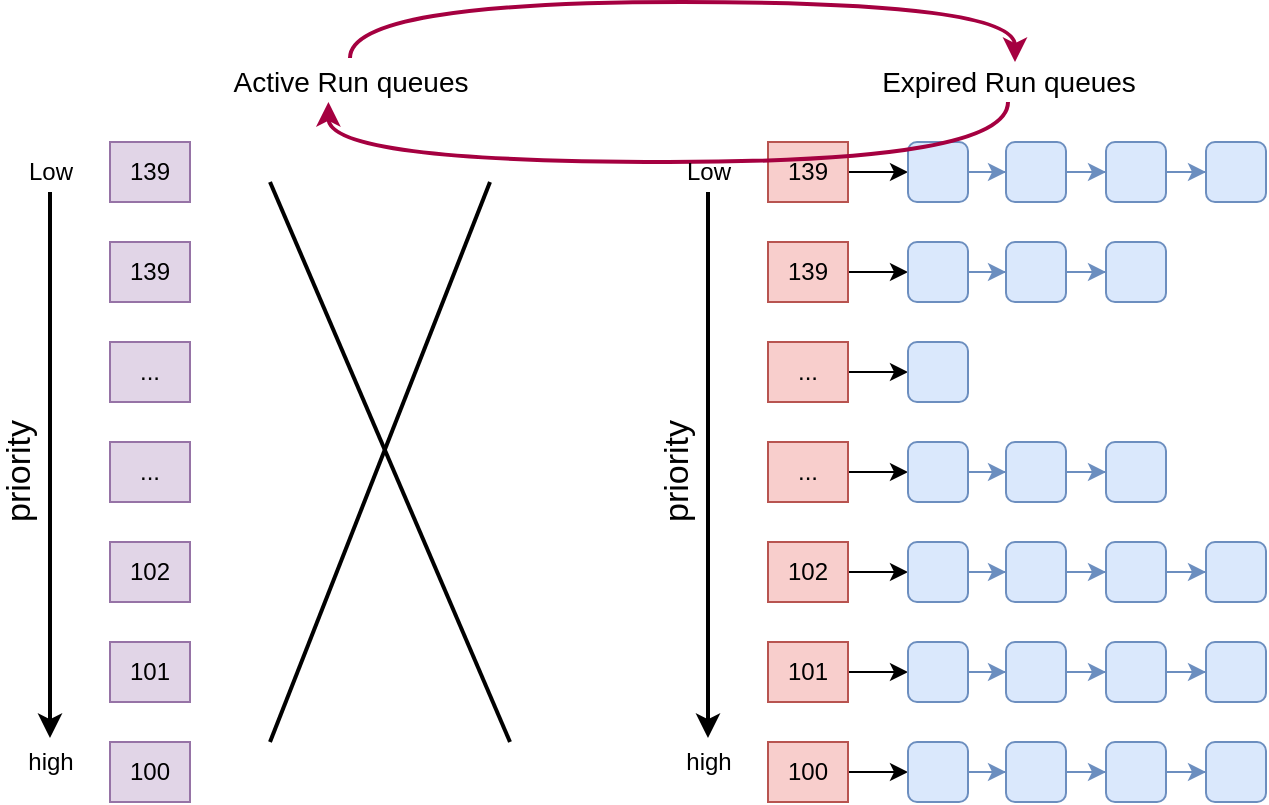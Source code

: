 <mxfile version="13.5.5" type="github">
  <diagram id="36sdOlhScXmFpO4X05Oe" name="Page-1">
    <mxGraphModel dx="746" dy="971" grid="1" gridSize="10" guides="1" tooltips="1" connect="1" arrows="1" fold="1" page="1" pageScale="1" pageWidth="827" pageHeight="1169" math="0" shadow="0">
      <root>
        <mxCell id="0" />
        <mxCell id="1" parent="0" />
        <mxCell id="JyXXB15nYnJvHHF5IV0J-1" value="139" style="rounded=0;whiteSpace=wrap;html=1;fillColor=#e1d5e7;strokeColor=#9673a6;" vertex="1" parent="1">
          <mxGeometry x="230" y="200" width="40" height="30" as="geometry" />
        </mxCell>
        <mxCell id="JyXXB15nYnJvHHF5IV0J-13" value="139" style="rounded=0;whiteSpace=wrap;html=1;fillColor=#e1d5e7;strokeColor=#9673a6;" vertex="1" parent="1">
          <mxGeometry x="230" y="250" width="40" height="30" as="geometry" />
        </mxCell>
        <mxCell id="JyXXB15nYnJvHHF5IV0J-22" value="..." style="rounded=0;whiteSpace=wrap;html=1;fillColor=#e1d5e7;strokeColor=#9673a6;" vertex="1" parent="1">
          <mxGeometry x="230" y="300" width="40" height="30" as="geometry" />
        </mxCell>
        <mxCell id="JyXXB15nYnJvHHF5IV0J-31" value="..." style="rounded=0;whiteSpace=wrap;html=1;fillColor=#e1d5e7;strokeColor=#9673a6;" vertex="1" parent="1">
          <mxGeometry x="230" y="350" width="40" height="30" as="geometry" />
        </mxCell>
        <mxCell id="JyXXB15nYnJvHHF5IV0J-40" value="102" style="rounded=0;whiteSpace=wrap;html=1;fillColor=#e1d5e7;strokeColor=#9673a6;" vertex="1" parent="1">
          <mxGeometry x="230" y="400" width="40" height="30" as="geometry" />
        </mxCell>
        <mxCell id="JyXXB15nYnJvHHF5IV0J-49" value="101" style="rounded=0;whiteSpace=wrap;html=1;fillColor=#e1d5e7;strokeColor=#9673a6;" vertex="1" parent="1">
          <mxGeometry x="230" y="450" width="40" height="30" as="geometry" />
        </mxCell>
        <mxCell id="JyXXB15nYnJvHHF5IV0J-58" value="100" style="rounded=0;whiteSpace=wrap;html=1;fillColor=#e1d5e7;strokeColor=#9673a6;" vertex="1" parent="1">
          <mxGeometry x="230" y="500" width="40" height="30" as="geometry" />
        </mxCell>
        <mxCell id="JyXXB15nYnJvHHF5IV0J-135" style="edgeStyle=orthogonalEdgeStyle;curved=1;rounded=0;orthogonalLoop=1;jettySize=auto;html=1;entryX=0.525;entryY=0;entryDx=0;entryDy=0;entryPerimeter=0;strokeWidth=2;exitX=0.5;exitY=-0.1;exitDx=0;exitDy=0;exitPerimeter=0;fillColor=#d80073;strokeColor=#A50040;" edge="1" parent="1" source="JyXXB15nYnJvHHF5IV0J-66" target="JyXXB15nYnJvHHF5IV0J-124">
          <mxGeometry relative="1" as="geometry">
            <Array as="points">
              <mxPoint x="350" y="130" />
              <mxPoint x="682" y="130" />
            </Array>
          </mxGeometry>
        </mxCell>
        <mxCell id="JyXXB15nYnJvHHF5IV0J-66" value="&lt;font style=&quot;font-size: 14px&quot;&gt;Active Run queues&lt;/font&gt;" style="text;html=1;align=center;verticalAlign=middle;resizable=0;points=[];autosize=1;" vertex="1" parent="1">
          <mxGeometry x="285" y="160" width="130" height="20" as="geometry" />
        </mxCell>
        <mxCell id="JyXXB15nYnJvHHF5IV0J-69" style="edgeStyle=orthogonalEdgeStyle;rounded=0;orthogonalLoop=1;jettySize=auto;html=1;entryX=0.5;entryY=-0.1;entryDx=0;entryDy=0;entryPerimeter=0;strokeWidth=2;" edge="1" parent="1" source="JyXXB15nYnJvHHF5IV0J-67" target="JyXXB15nYnJvHHF5IV0J-68">
          <mxGeometry relative="1" as="geometry" />
        </mxCell>
        <mxCell id="JyXXB15nYnJvHHF5IV0J-67" value="Low" style="text;html=1;align=center;verticalAlign=middle;resizable=0;points=[];autosize=1;" vertex="1" parent="1">
          <mxGeometry x="180" y="205" width="40" height="20" as="geometry" />
        </mxCell>
        <mxCell id="JyXXB15nYnJvHHF5IV0J-68" value="high" style="text;html=1;align=center;verticalAlign=middle;resizable=0;points=[];autosize=1;" vertex="1" parent="1">
          <mxGeometry x="180" y="500" width="40" height="20" as="geometry" />
        </mxCell>
        <mxCell id="JyXXB15nYnJvHHF5IV0J-70" value="&lt;font style=&quot;font-size: 17px&quot;&gt;priority&lt;/font&gt;" style="text;html=1;align=center;verticalAlign=middle;resizable=0;points=[];autosize=1;rotation=270;" vertex="1" parent="1">
          <mxGeometry x="150" y="355" width="70" height="20" as="geometry" />
        </mxCell>
        <mxCell id="JyXXB15nYnJvHHF5IV0J-71" style="edgeStyle=orthogonalEdgeStyle;rounded=0;orthogonalLoop=1;jettySize=auto;html=1;entryX=0;entryY=0.5;entryDx=0;entryDy=0;" edge="1" parent="1" source="JyXXB15nYnJvHHF5IV0J-72" target="JyXXB15nYnJvHHF5IV0J-74">
          <mxGeometry relative="1" as="geometry" />
        </mxCell>
        <mxCell id="JyXXB15nYnJvHHF5IV0J-72" value="139" style="rounded=0;whiteSpace=wrap;html=1;fillColor=#f8cecc;strokeColor=#b85450;" vertex="1" parent="1">
          <mxGeometry x="559" y="200" width="40" height="30" as="geometry" />
        </mxCell>
        <mxCell id="JyXXB15nYnJvHHF5IV0J-73" value="" style="edgeStyle=orthogonalEdgeStyle;rounded=0;orthogonalLoop=1;jettySize=auto;html=1;fillColor=#dae8fc;strokeColor=#6c8ebf;" edge="1" parent="1" source="JyXXB15nYnJvHHF5IV0J-74" target="JyXXB15nYnJvHHF5IV0J-76">
          <mxGeometry relative="1" as="geometry" />
        </mxCell>
        <mxCell id="JyXXB15nYnJvHHF5IV0J-74" value="" style="rounded=1;whiteSpace=wrap;html=1;fillColor=#dae8fc;strokeColor=#6c8ebf;" vertex="1" parent="1">
          <mxGeometry x="629" y="200" width="30" height="30" as="geometry" />
        </mxCell>
        <mxCell id="JyXXB15nYnJvHHF5IV0J-75" value="" style="edgeStyle=orthogonalEdgeStyle;rounded=0;orthogonalLoop=1;jettySize=auto;html=1;fillColor=#dae8fc;strokeColor=#6c8ebf;" edge="1" parent="1" source="JyXXB15nYnJvHHF5IV0J-76" target="JyXXB15nYnJvHHF5IV0J-78">
          <mxGeometry relative="1" as="geometry" />
        </mxCell>
        <mxCell id="JyXXB15nYnJvHHF5IV0J-76" value="" style="rounded=1;whiteSpace=wrap;html=1;fillColor=#dae8fc;strokeColor=#6c8ebf;" vertex="1" parent="1">
          <mxGeometry x="678" y="200" width="30" height="30" as="geometry" />
        </mxCell>
        <mxCell id="JyXXB15nYnJvHHF5IV0J-77" value="" style="edgeStyle=orthogonalEdgeStyle;rounded=0;orthogonalLoop=1;jettySize=auto;html=1;fillColor=#dae8fc;strokeColor=#6c8ebf;" edge="1" parent="1" source="JyXXB15nYnJvHHF5IV0J-78" target="JyXXB15nYnJvHHF5IV0J-79">
          <mxGeometry relative="1" as="geometry" />
        </mxCell>
        <mxCell id="JyXXB15nYnJvHHF5IV0J-78" value="" style="rounded=1;whiteSpace=wrap;html=1;fillColor=#dae8fc;strokeColor=#6c8ebf;" vertex="1" parent="1">
          <mxGeometry x="728" y="200" width="30" height="30" as="geometry" />
        </mxCell>
        <mxCell id="JyXXB15nYnJvHHF5IV0J-79" value="" style="rounded=1;whiteSpace=wrap;html=1;fillColor=#dae8fc;strokeColor=#6c8ebf;" vertex="1" parent="1">
          <mxGeometry x="778" y="200" width="30" height="30" as="geometry" />
        </mxCell>
        <mxCell id="JyXXB15nYnJvHHF5IV0J-80" style="edgeStyle=orthogonalEdgeStyle;rounded=0;orthogonalLoop=1;jettySize=auto;html=1;entryX=0;entryY=0.5;entryDx=0;entryDy=0;" edge="1" parent="1" source="JyXXB15nYnJvHHF5IV0J-81" target="JyXXB15nYnJvHHF5IV0J-83">
          <mxGeometry relative="1" as="geometry" />
        </mxCell>
        <mxCell id="JyXXB15nYnJvHHF5IV0J-81" value="139" style="rounded=0;whiteSpace=wrap;html=1;fillColor=#f8cecc;strokeColor=#b85450;" vertex="1" parent="1">
          <mxGeometry x="559" y="250" width="40" height="30" as="geometry" />
        </mxCell>
        <mxCell id="JyXXB15nYnJvHHF5IV0J-82" value="" style="edgeStyle=orthogonalEdgeStyle;rounded=0;orthogonalLoop=1;jettySize=auto;html=1;fillColor=#dae8fc;strokeColor=#6c8ebf;" edge="1" parent="1" source="JyXXB15nYnJvHHF5IV0J-83" target="JyXXB15nYnJvHHF5IV0J-85">
          <mxGeometry relative="1" as="geometry" />
        </mxCell>
        <mxCell id="JyXXB15nYnJvHHF5IV0J-83" value="" style="rounded=1;whiteSpace=wrap;html=1;fillColor=#dae8fc;strokeColor=#6c8ebf;" vertex="1" parent="1">
          <mxGeometry x="629" y="250" width="30" height="30" as="geometry" />
        </mxCell>
        <mxCell id="JyXXB15nYnJvHHF5IV0J-84" value="" style="edgeStyle=orthogonalEdgeStyle;rounded=0;orthogonalLoop=1;jettySize=auto;html=1;fillColor=#dae8fc;strokeColor=#6c8ebf;" edge="1" parent="1" source="JyXXB15nYnJvHHF5IV0J-85" target="JyXXB15nYnJvHHF5IV0J-86">
          <mxGeometry relative="1" as="geometry" />
        </mxCell>
        <mxCell id="JyXXB15nYnJvHHF5IV0J-85" value="" style="rounded=1;whiteSpace=wrap;html=1;fillColor=#dae8fc;strokeColor=#6c8ebf;" vertex="1" parent="1">
          <mxGeometry x="678" y="250" width="30" height="30" as="geometry" />
        </mxCell>
        <mxCell id="JyXXB15nYnJvHHF5IV0J-86" value="" style="rounded=1;whiteSpace=wrap;html=1;fillColor=#dae8fc;strokeColor=#6c8ebf;" vertex="1" parent="1">
          <mxGeometry x="728" y="250" width="30" height="30" as="geometry" />
        </mxCell>
        <mxCell id="JyXXB15nYnJvHHF5IV0J-87" style="edgeStyle=orthogonalEdgeStyle;rounded=0;orthogonalLoop=1;jettySize=auto;html=1;entryX=0;entryY=0.5;entryDx=0;entryDy=0;" edge="1" parent="1" source="JyXXB15nYnJvHHF5IV0J-88" target="JyXXB15nYnJvHHF5IV0J-89">
          <mxGeometry relative="1" as="geometry" />
        </mxCell>
        <mxCell id="JyXXB15nYnJvHHF5IV0J-88" value="..." style="rounded=0;whiteSpace=wrap;html=1;fillColor=#f8cecc;strokeColor=#b85450;" vertex="1" parent="1">
          <mxGeometry x="559" y="300" width="40" height="30" as="geometry" />
        </mxCell>
        <mxCell id="JyXXB15nYnJvHHF5IV0J-89" value="" style="rounded=1;whiteSpace=wrap;html=1;fillColor=#dae8fc;strokeColor=#6c8ebf;" vertex="1" parent="1">
          <mxGeometry x="629" y="300" width="30" height="30" as="geometry" />
        </mxCell>
        <mxCell id="JyXXB15nYnJvHHF5IV0J-90" style="edgeStyle=orthogonalEdgeStyle;rounded=0;orthogonalLoop=1;jettySize=auto;html=1;entryX=0;entryY=0.5;entryDx=0;entryDy=0;" edge="1" parent="1" source="JyXXB15nYnJvHHF5IV0J-91" target="JyXXB15nYnJvHHF5IV0J-93">
          <mxGeometry relative="1" as="geometry" />
        </mxCell>
        <mxCell id="JyXXB15nYnJvHHF5IV0J-91" value="..." style="rounded=0;whiteSpace=wrap;html=1;fillColor=#f8cecc;strokeColor=#b85450;" vertex="1" parent="1">
          <mxGeometry x="559" y="350" width="40" height="30" as="geometry" />
        </mxCell>
        <mxCell id="JyXXB15nYnJvHHF5IV0J-92" value="" style="edgeStyle=orthogonalEdgeStyle;rounded=0;orthogonalLoop=1;jettySize=auto;html=1;fillColor=#dae8fc;strokeColor=#6c8ebf;" edge="1" parent="1" source="JyXXB15nYnJvHHF5IV0J-93" target="JyXXB15nYnJvHHF5IV0J-95">
          <mxGeometry relative="1" as="geometry" />
        </mxCell>
        <mxCell id="JyXXB15nYnJvHHF5IV0J-93" value="" style="rounded=1;whiteSpace=wrap;html=1;fillColor=#dae8fc;strokeColor=#6c8ebf;" vertex="1" parent="1">
          <mxGeometry x="629" y="350" width="30" height="30" as="geometry" />
        </mxCell>
        <mxCell id="JyXXB15nYnJvHHF5IV0J-94" value="" style="edgeStyle=orthogonalEdgeStyle;rounded=0;orthogonalLoop=1;jettySize=auto;html=1;fillColor=#dae8fc;strokeColor=#6c8ebf;" edge="1" parent="1" source="JyXXB15nYnJvHHF5IV0J-95" target="JyXXB15nYnJvHHF5IV0J-96">
          <mxGeometry relative="1" as="geometry" />
        </mxCell>
        <mxCell id="JyXXB15nYnJvHHF5IV0J-95" value="" style="rounded=1;whiteSpace=wrap;html=1;fillColor=#dae8fc;strokeColor=#6c8ebf;" vertex="1" parent="1">
          <mxGeometry x="678" y="350" width="30" height="30" as="geometry" />
        </mxCell>
        <mxCell id="JyXXB15nYnJvHHF5IV0J-96" value="" style="rounded=1;whiteSpace=wrap;html=1;fillColor=#dae8fc;strokeColor=#6c8ebf;" vertex="1" parent="1">
          <mxGeometry x="728" y="350" width="30" height="30" as="geometry" />
        </mxCell>
        <mxCell id="JyXXB15nYnJvHHF5IV0J-97" style="edgeStyle=orthogonalEdgeStyle;rounded=0;orthogonalLoop=1;jettySize=auto;html=1;entryX=0;entryY=0.5;entryDx=0;entryDy=0;" edge="1" parent="1" source="JyXXB15nYnJvHHF5IV0J-98" target="JyXXB15nYnJvHHF5IV0J-100">
          <mxGeometry relative="1" as="geometry" />
        </mxCell>
        <mxCell id="JyXXB15nYnJvHHF5IV0J-98" value="102" style="rounded=0;whiteSpace=wrap;html=1;fillColor=#f8cecc;strokeColor=#b85450;" vertex="1" parent="1">
          <mxGeometry x="559" y="400" width="40" height="30" as="geometry" />
        </mxCell>
        <mxCell id="JyXXB15nYnJvHHF5IV0J-99" value="" style="edgeStyle=orthogonalEdgeStyle;rounded=0;orthogonalLoop=1;jettySize=auto;html=1;fillColor=#dae8fc;strokeColor=#6c8ebf;" edge="1" parent="1" source="JyXXB15nYnJvHHF5IV0J-100" target="JyXXB15nYnJvHHF5IV0J-102">
          <mxGeometry relative="1" as="geometry" />
        </mxCell>
        <mxCell id="JyXXB15nYnJvHHF5IV0J-100" value="" style="rounded=1;whiteSpace=wrap;html=1;fillColor=#dae8fc;strokeColor=#6c8ebf;" vertex="1" parent="1">
          <mxGeometry x="629" y="400" width="30" height="30" as="geometry" />
        </mxCell>
        <mxCell id="JyXXB15nYnJvHHF5IV0J-101" value="" style="edgeStyle=orthogonalEdgeStyle;rounded=0;orthogonalLoop=1;jettySize=auto;html=1;fillColor=#dae8fc;strokeColor=#6c8ebf;" edge="1" parent="1" source="JyXXB15nYnJvHHF5IV0J-102" target="JyXXB15nYnJvHHF5IV0J-104">
          <mxGeometry relative="1" as="geometry" />
        </mxCell>
        <mxCell id="JyXXB15nYnJvHHF5IV0J-102" value="" style="rounded=1;whiteSpace=wrap;html=1;fillColor=#dae8fc;strokeColor=#6c8ebf;" vertex="1" parent="1">
          <mxGeometry x="678" y="400" width="30" height="30" as="geometry" />
        </mxCell>
        <mxCell id="JyXXB15nYnJvHHF5IV0J-103" value="" style="edgeStyle=orthogonalEdgeStyle;rounded=0;orthogonalLoop=1;jettySize=auto;html=1;fillColor=#dae8fc;strokeColor=#6c8ebf;" edge="1" parent="1" source="JyXXB15nYnJvHHF5IV0J-104" target="JyXXB15nYnJvHHF5IV0J-105">
          <mxGeometry relative="1" as="geometry" />
        </mxCell>
        <mxCell id="JyXXB15nYnJvHHF5IV0J-104" value="" style="rounded=1;whiteSpace=wrap;html=1;fillColor=#dae8fc;strokeColor=#6c8ebf;" vertex="1" parent="1">
          <mxGeometry x="728" y="400" width="30" height="30" as="geometry" />
        </mxCell>
        <mxCell id="JyXXB15nYnJvHHF5IV0J-105" value="" style="rounded=1;whiteSpace=wrap;html=1;fillColor=#dae8fc;strokeColor=#6c8ebf;" vertex="1" parent="1">
          <mxGeometry x="778" y="400" width="30" height="30" as="geometry" />
        </mxCell>
        <mxCell id="JyXXB15nYnJvHHF5IV0J-106" style="edgeStyle=orthogonalEdgeStyle;rounded=0;orthogonalLoop=1;jettySize=auto;html=1;entryX=0;entryY=0.5;entryDx=0;entryDy=0;" edge="1" parent="1" source="JyXXB15nYnJvHHF5IV0J-107" target="JyXXB15nYnJvHHF5IV0J-109">
          <mxGeometry relative="1" as="geometry" />
        </mxCell>
        <mxCell id="JyXXB15nYnJvHHF5IV0J-107" value="101" style="rounded=0;whiteSpace=wrap;html=1;fillColor=#f8cecc;strokeColor=#b85450;" vertex="1" parent="1">
          <mxGeometry x="559" y="450" width="40" height="30" as="geometry" />
        </mxCell>
        <mxCell id="JyXXB15nYnJvHHF5IV0J-108" value="" style="edgeStyle=orthogonalEdgeStyle;rounded=0;orthogonalLoop=1;jettySize=auto;html=1;fillColor=#dae8fc;strokeColor=#6c8ebf;" edge="1" parent="1" source="JyXXB15nYnJvHHF5IV0J-109" target="JyXXB15nYnJvHHF5IV0J-111">
          <mxGeometry relative="1" as="geometry" />
        </mxCell>
        <mxCell id="JyXXB15nYnJvHHF5IV0J-109" value="" style="rounded=1;whiteSpace=wrap;html=1;fillColor=#dae8fc;strokeColor=#6c8ebf;" vertex="1" parent="1">
          <mxGeometry x="629" y="450" width="30" height="30" as="geometry" />
        </mxCell>
        <mxCell id="JyXXB15nYnJvHHF5IV0J-110" value="" style="edgeStyle=orthogonalEdgeStyle;rounded=0;orthogonalLoop=1;jettySize=auto;html=1;fillColor=#dae8fc;strokeColor=#6c8ebf;" edge="1" parent="1" source="JyXXB15nYnJvHHF5IV0J-111" target="JyXXB15nYnJvHHF5IV0J-113">
          <mxGeometry relative="1" as="geometry" />
        </mxCell>
        <mxCell id="JyXXB15nYnJvHHF5IV0J-111" value="" style="rounded=1;whiteSpace=wrap;html=1;fillColor=#dae8fc;strokeColor=#6c8ebf;" vertex="1" parent="1">
          <mxGeometry x="678" y="450" width="30" height="30" as="geometry" />
        </mxCell>
        <mxCell id="JyXXB15nYnJvHHF5IV0J-112" value="" style="edgeStyle=orthogonalEdgeStyle;rounded=0;orthogonalLoop=1;jettySize=auto;html=1;fillColor=#dae8fc;strokeColor=#6c8ebf;" edge="1" parent="1" source="JyXXB15nYnJvHHF5IV0J-113" target="JyXXB15nYnJvHHF5IV0J-114">
          <mxGeometry relative="1" as="geometry" />
        </mxCell>
        <mxCell id="JyXXB15nYnJvHHF5IV0J-113" value="" style="rounded=1;whiteSpace=wrap;html=1;fillColor=#dae8fc;strokeColor=#6c8ebf;" vertex="1" parent="1">
          <mxGeometry x="728" y="450" width="30" height="30" as="geometry" />
        </mxCell>
        <mxCell id="JyXXB15nYnJvHHF5IV0J-114" value="" style="rounded=1;whiteSpace=wrap;html=1;fillColor=#dae8fc;strokeColor=#6c8ebf;" vertex="1" parent="1">
          <mxGeometry x="778" y="450" width="30" height="30" as="geometry" />
        </mxCell>
        <mxCell id="JyXXB15nYnJvHHF5IV0J-115" style="edgeStyle=orthogonalEdgeStyle;rounded=0;orthogonalLoop=1;jettySize=auto;html=1;entryX=0;entryY=0.5;entryDx=0;entryDy=0;" edge="1" parent="1" source="JyXXB15nYnJvHHF5IV0J-116" target="JyXXB15nYnJvHHF5IV0J-118">
          <mxGeometry relative="1" as="geometry" />
        </mxCell>
        <mxCell id="JyXXB15nYnJvHHF5IV0J-116" value="100" style="rounded=0;whiteSpace=wrap;html=1;fillColor=#f8cecc;strokeColor=#b85450;" vertex="1" parent="1">
          <mxGeometry x="559" y="500" width="40" height="30" as="geometry" />
        </mxCell>
        <mxCell id="JyXXB15nYnJvHHF5IV0J-117" value="" style="edgeStyle=orthogonalEdgeStyle;rounded=0;orthogonalLoop=1;jettySize=auto;html=1;fillColor=#dae8fc;strokeColor=#6c8ebf;" edge="1" parent="1" source="JyXXB15nYnJvHHF5IV0J-118" target="JyXXB15nYnJvHHF5IV0J-120">
          <mxGeometry relative="1" as="geometry" />
        </mxCell>
        <mxCell id="JyXXB15nYnJvHHF5IV0J-118" value="" style="rounded=1;whiteSpace=wrap;html=1;fillColor=#dae8fc;strokeColor=#6c8ebf;" vertex="1" parent="1">
          <mxGeometry x="629" y="500" width="30" height="30" as="geometry" />
        </mxCell>
        <mxCell id="JyXXB15nYnJvHHF5IV0J-119" value="" style="edgeStyle=orthogonalEdgeStyle;rounded=0;orthogonalLoop=1;jettySize=auto;html=1;fillColor=#dae8fc;strokeColor=#6c8ebf;" edge="1" parent="1" source="JyXXB15nYnJvHHF5IV0J-120" target="JyXXB15nYnJvHHF5IV0J-122">
          <mxGeometry relative="1" as="geometry" />
        </mxCell>
        <mxCell id="JyXXB15nYnJvHHF5IV0J-120" value="" style="rounded=1;whiteSpace=wrap;html=1;fillColor=#dae8fc;strokeColor=#6c8ebf;" vertex="1" parent="1">
          <mxGeometry x="678" y="500" width="30" height="30" as="geometry" />
        </mxCell>
        <mxCell id="JyXXB15nYnJvHHF5IV0J-121" value="" style="edgeStyle=orthogonalEdgeStyle;rounded=0;orthogonalLoop=1;jettySize=auto;html=1;fillColor=#dae8fc;strokeColor=#6c8ebf;" edge="1" parent="1" source="JyXXB15nYnJvHHF5IV0J-122" target="JyXXB15nYnJvHHF5IV0J-123">
          <mxGeometry relative="1" as="geometry" />
        </mxCell>
        <mxCell id="JyXXB15nYnJvHHF5IV0J-122" value="" style="rounded=1;whiteSpace=wrap;html=1;fillColor=#dae8fc;strokeColor=#6c8ebf;" vertex="1" parent="1">
          <mxGeometry x="728" y="500" width="30" height="30" as="geometry" />
        </mxCell>
        <mxCell id="JyXXB15nYnJvHHF5IV0J-123" value="" style="rounded=1;whiteSpace=wrap;html=1;fillColor=#dae8fc;strokeColor=#6c8ebf;" vertex="1" parent="1">
          <mxGeometry x="778" y="500" width="30" height="30" as="geometry" />
        </mxCell>
        <mxCell id="JyXXB15nYnJvHHF5IV0J-136" style="edgeStyle=orthogonalEdgeStyle;curved=1;rounded=0;orthogonalLoop=1;jettySize=auto;html=1;entryX=0.417;entryY=1;entryDx=0;entryDy=0;entryPerimeter=0;strokeWidth=2;fillColor=#d80073;strokeColor=#A50040;" edge="1" parent="1" source="JyXXB15nYnJvHHF5IV0J-124" target="JyXXB15nYnJvHHF5IV0J-66">
          <mxGeometry relative="1" as="geometry">
            <Array as="points">
              <mxPoint x="679" y="210" />
              <mxPoint x="340" y="210" />
            </Array>
          </mxGeometry>
        </mxCell>
        <mxCell id="JyXXB15nYnJvHHF5IV0J-124" value="&lt;font style=&quot;font-size: 14px&quot;&gt;Expired Run queues&lt;/font&gt;" style="text;html=1;align=center;verticalAlign=middle;resizable=0;points=[];autosize=1;" vertex="1" parent="1">
          <mxGeometry x="609" y="160" width="140" height="20" as="geometry" />
        </mxCell>
        <mxCell id="JyXXB15nYnJvHHF5IV0J-125" style="edgeStyle=orthogonalEdgeStyle;rounded=0;orthogonalLoop=1;jettySize=auto;html=1;entryX=0.5;entryY=-0.1;entryDx=0;entryDy=0;entryPerimeter=0;strokeWidth=2;" edge="1" parent="1" source="JyXXB15nYnJvHHF5IV0J-126" target="JyXXB15nYnJvHHF5IV0J-127">
          <mxGeometry relative="1" as="geometry" />
        </mxCell>
        <mxCell id="JyXXB15nYnJvHHF5IV0J-126" value="Low" style="text;html=1;align=center;verticalAlign=middle;resizable=0;points=[];autosize=1;" vertex="1" parent="1">
          <mxGeometry x="509" y="205" width="40" height="20" as="geometry" />
        </mxCell>
        <mxCell id="JyXXB15nYnJvHHF5IV0J-127" value="high" style="text;html=1;align=center;verticalAlign=middle;resizable=0;points=[];autosize=1;" vertex="1" parent="1">
          <mxGeometry x="509" y="500" width="40" height="20" as="geometry" />
        </mxCell>
        <mxCell id="JyXXB15nYnJvHHF5IV0J-128" value="&lt;font style=&quot;font-size: 17px&quot;&gt;priority&lt;/font&gt;" style="text;html=1;align=center;verticalAlign=middle;resizable=0;points=[];autosize=1;rotation=270;" vertex="1" parent="1">
          <mxGeometry x="479" y="355" width="70" height="20" as="geometry" />
        </mxCell>
        <mxCell id="JyXXB15nYnJvHHF5IV0J-137" value="" style="endArrow=none;html=1;strokeWidth=2;" edge="1" parent="1">
          <mxGeometry width="50" height="50" relative="1" as="geometry">
            <mxPoint x="310" y="500" as="sourcePoint" />
            <mxPoint x="420" y="220" as="targetPoint" />
          </mxGeometry>
        </mxCell>
        <mxCell id="JyXXB15nYnJvHHF5IV0J-138" value="" style="endArrow=none;html=1;strokeWidth=2;" edge="1" parent="1">
          <mxGeometry width="50" height="50" relative="1" as="geometry">
            <mxPoint x="430" y="500" as="sourcePoint" />
            <mxPoint x="310" y="220" as="targetPoint" />
          </mxGeometry>
        </mxCell>
      </root>
    </mxGraphModel>
  </diagram>
</mxfile>
